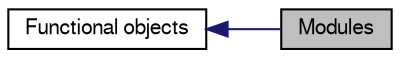 digraph "Modules"
{
  edge [fontname="FreeSans",fontsize="10",labelfontname="FreeSans",labelfontsize="10"];
  node [fontname="FreeSans",fontsize="10",shape=record];
  rankdir=LR;
  Node0 [label="Modules",height=0.2,width=0.4,color="black", fillcolor="grey75", style="filled" fontcolor="black"];
  Node1 [label="Functional objects",height=0.2,width=0.4,color="black", fillcolor="white", style="filled",URL="$group__FunctionalObjects.html",tooltip="A functional object is a general way to add natively implemented objects to muSE."];
  Node1->Node0 [shape=plaintext, color="midnightblue", dir="back", style="solid"];
}
